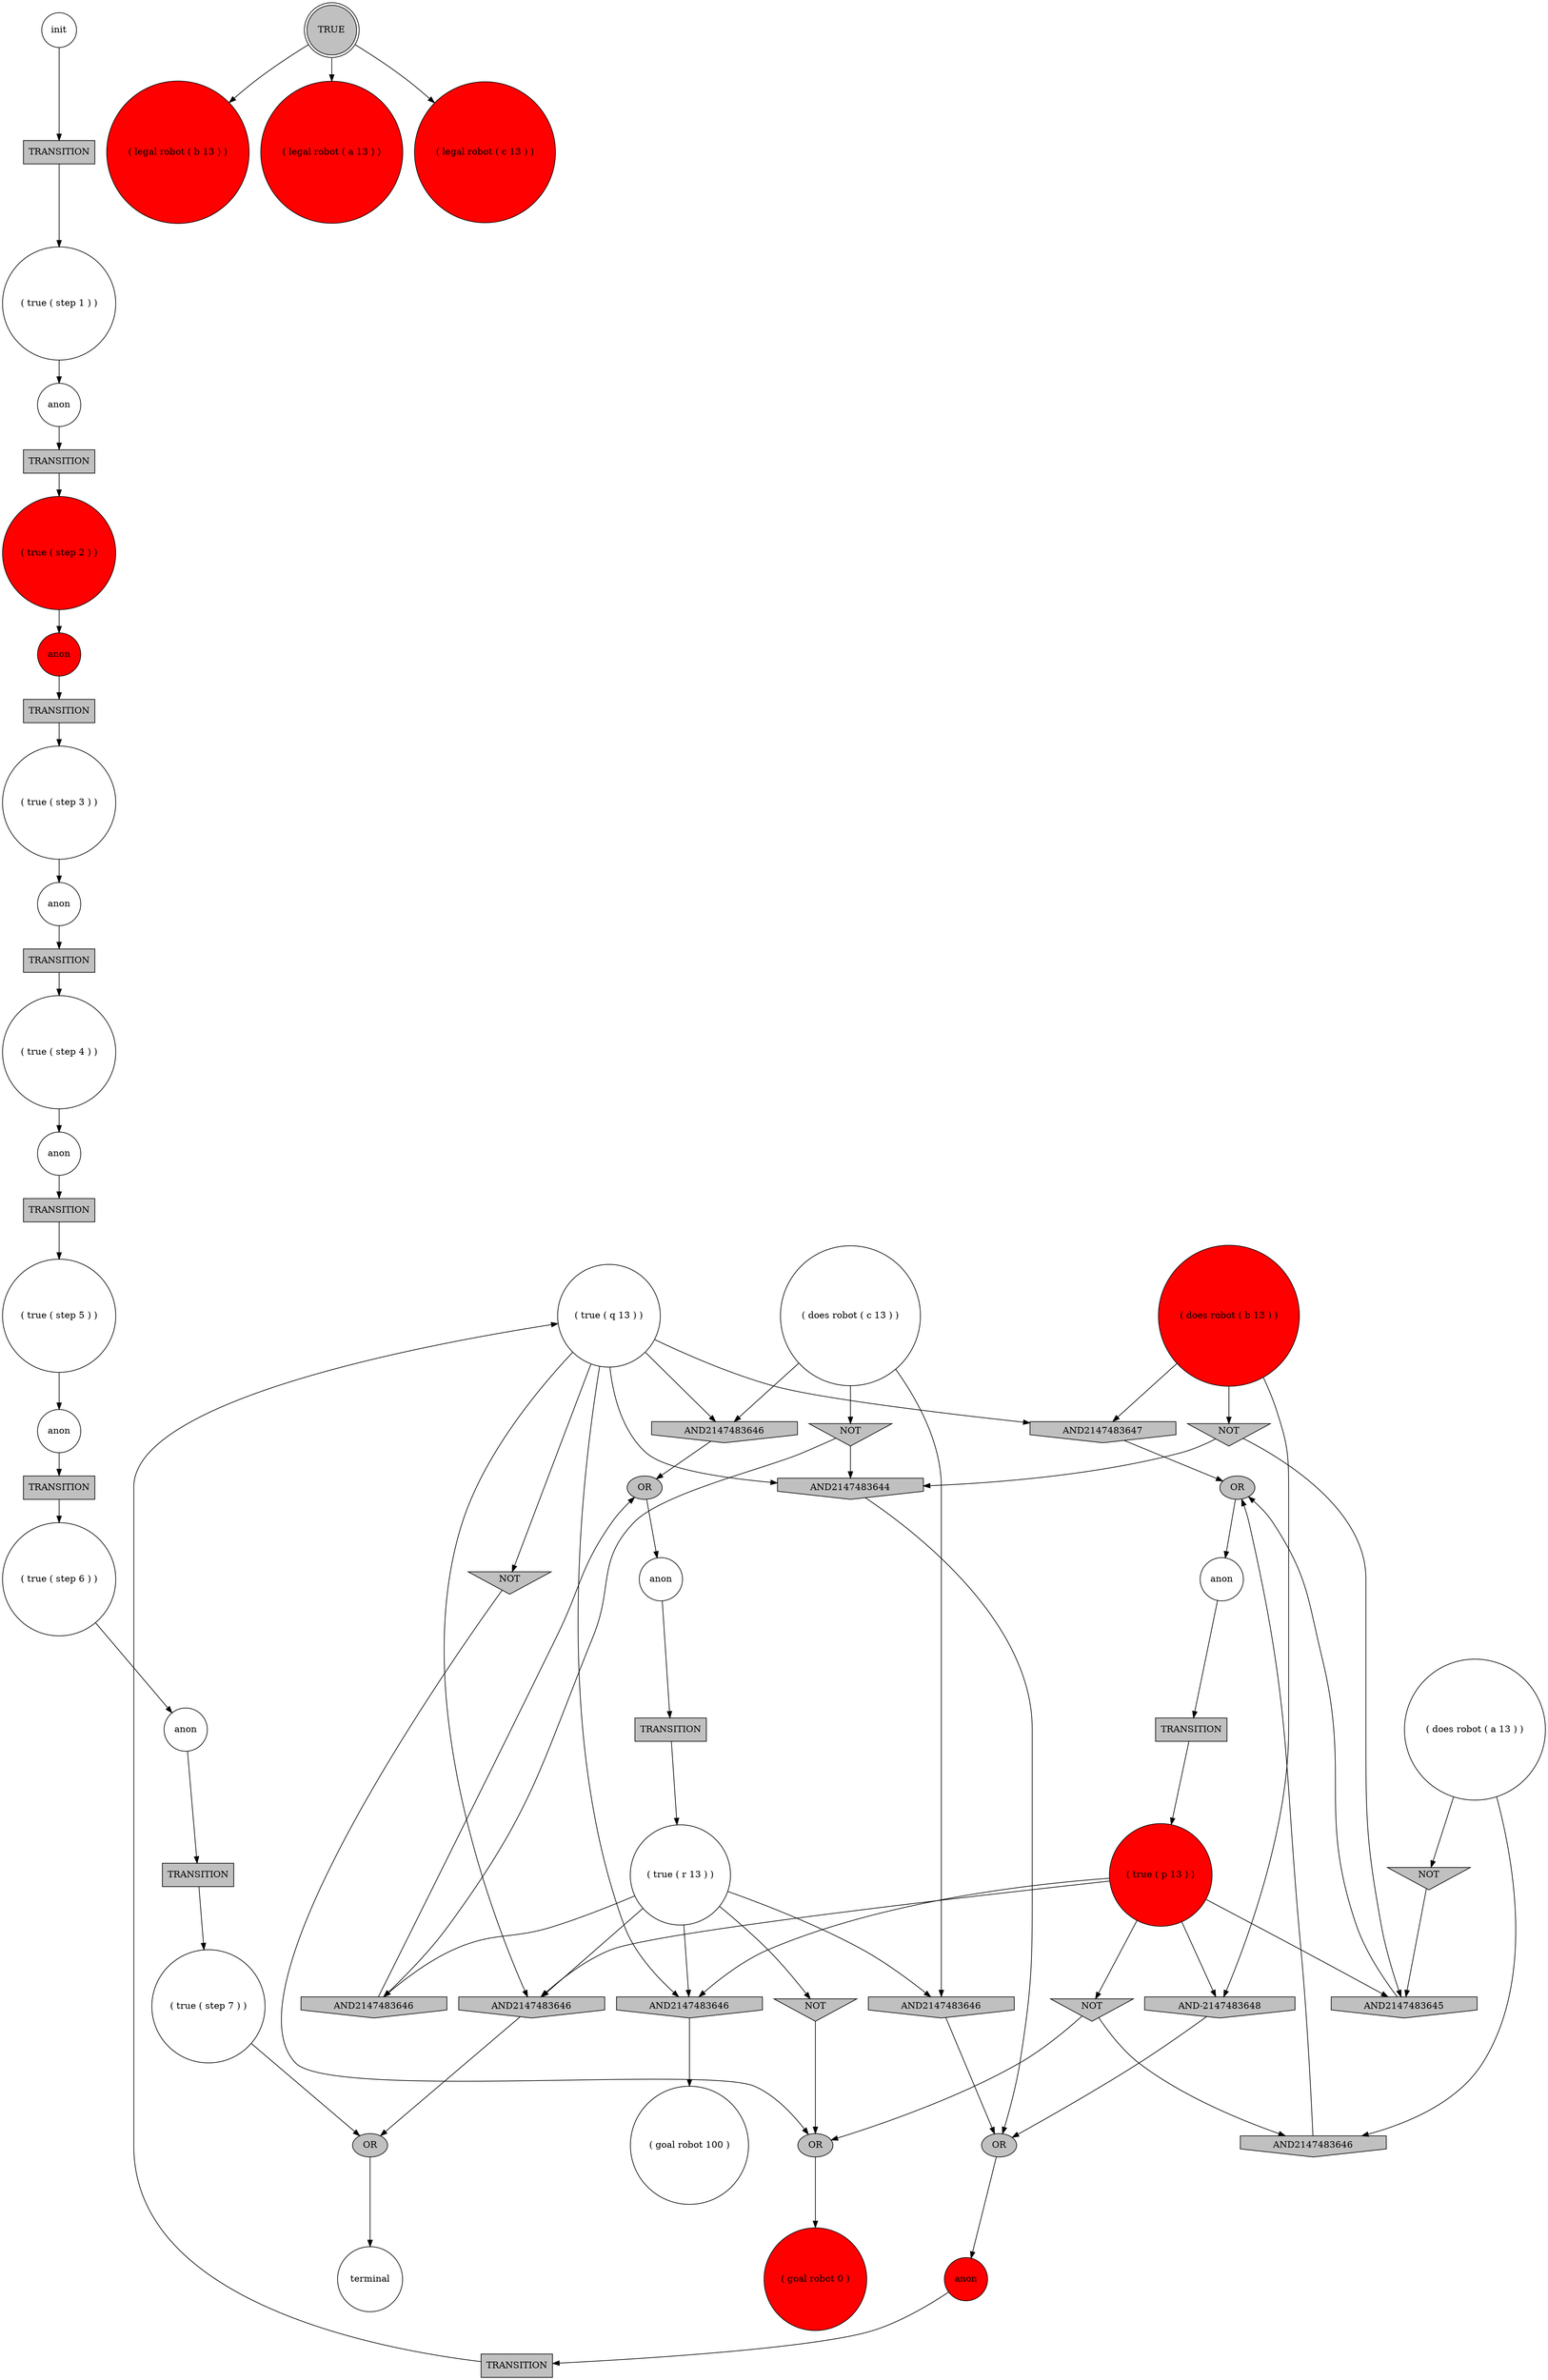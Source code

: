 digraph propNet
{
	"@16816692"[shape=circle, style= filled, fillcolor=white, label="anon"]; "@16816692"->"@44d02a01"; 
	"@79796960"[shape=invtriangle, style= filled, fillcolor=grey, label="NOT"]; "@79796960"->"@77366827"; "@79796960"->"@567aedd3"; 
	"@281bc02f"[shape=circle, style= filled, fillcolor=white, label="( true ( step 5 ) )"]; "@281bc02f"->"@6903a855"; 
	"@2026b861"[shape=circle, style= filled, fillcolor=white, label="terminal"]; 
	"@14fba4ab"[shape=circle, style= filled, fillcolor=white, label="( true ( q 13 ) )"]; "@14fba4ab"->"@1eedff7d"; "@14fba4ab"->"@334ae449"; "@14fba4ab"->"@745917f0"; "@14fba4ab"->"@45a6fcac"; "@14fba4ab"->"@130fad00"; "@14fba4ab"->"@2a687447"; 
	"@5f4e0f29"[shape=box, style= filled, fillcolor=grey, label="TRANSITION"]; "@5f4e0f29"->"@14fba4ab"; 
	"@317e31e1"[shape=circle, style= filled, fillcolor=white, label="( true ( step 6 ) )"]; "@317e31e1"->"@412f9af0"; 
	"@5837908b"[shape=circle, style= filled, fillcolor=white, label="anon"]; "@5837908b"->"@30f57455"; 
	"@24fef42f"[shape=ellipse, style= filled, fillcolor=grey, label="OR"]; "@24fef42f"->"@2026b861"; 
	"@45a6fcac"[shape=invhouse, style= filled, fillcolor=grey, label="AND2147483647"]; "@45a6fcac"->"@34683f5f"; 
	"@4f271610"[shape=circle, style= filled, fillcolor=red, label="anon"]; "@4f271610"->"@87f4aee"; 
	"@6903a855"[shape=circle, style= filled, fillcolor=white, label="anon"]; "@6903a855"->"@42fb9eb6"; 
	"@66ca1793"[shape=circle, style= filled, fillcolor=red, label="( true ( step 2 ) )"]; "@66ca1793"->"@4f271610"; 
	"@31663004"[shape=box, style= filled, fillcolor=grey, label="TRANSITION"]; "@31663004"->"@367ffa40"; 
	"@1eedff7d"[shape=invtriangle, style= filled, fillcolor=grey, label="NOT"]; "@1eedff7d"->"@77366827"; 
	"@58528192"[shape=circle, style= filled, fillcolor=white, label="( goal robot 100 )"]; 
	"@7a7ab38f"[shape=circle, style= filled, fillcolor=white, label="( does robot ( c 13 ) )"]; "@7a7ab38f"->"@61cb9a7b"; "@7a7ab38f"->"@27c9cb73"; "@7a7ab38f"->"@130fad00"; 
	"@5274728"[shape=box, style= filled, fillcolor=grey, label="TRANSITION"]; "@5274728"->"@410aa5ac"; 
	"@60f6bab2"[shape=doublecircle, style= filled, fillcolor=grey, label="TRUE"]; "@60f6bab2"->"@73081e10"; "@60f6bab2"->"@3daaaf05"; "@60f6bab2"->"@4f42197f"; 
	"@2f4d552d"[shape=box, style= filled, fillcolor=grey, label="TRANSITION"]; "@2f4d552d"->"@3a2c60bd"; 
	"@5997d3e0"[shape=invtriangle, style= filled, fillcolor=grey, label="NOT"]; "@5997d3e0"->"@77366827"; 
	"@3a2c60bd"[shape=circle, style= filled, fillcolor=white, label="( true ( step 7 ) )"]; "@3a2c60bd"->"@24fef42f"; 
	"@87f4aee"[shape=box, style= filled, fillcolor=grey, label="TRANSITION"]; "@87f4aee"->"@4de83059"; 
	"@3daaaf05"[shape=circle, style= filled, fillcolor=red, label="( legal robot ( a 13 ) )"]; 
	"@5af5b9f6"[shape=circle, style= filled, fillcolor=red, label="anon"]; "@5af5b9f6"->"@5f4e0f29"; 
	"@1eb79db1"[shape=circle, style= filled, fillcolor=white, label="anon"]; "@1eb79db1"->"@461ec383"; 
	"@34683f5f"[shape=ellipse, style= filled, fillcolor=grey, label="OR"]; "@34683f5f"->"@45d649b3"; 
	"@6f4efc23"[shape=circle, style= filled, fillcolor=white, label="( does robot ( a 13 ) )"]; "@6f4efc23"->"@5bacacda"; "@6f4efc23"->"@567aedd3"; 
	"@34777ff2"[shape=circle, style= filled, fillcolor=white, label="anon"]; "@34777ff2"->"@31663004"; 
	"@745917f0"[shape=invhouse, style= filled, fillcolor=grey, label="AND2147483644"]; "@745917f0"->"@38efc5cf"; 
	"@567aedd3"[shape=invhouse, style= filled, fillcolor=grey, label="AND2147483646"]; "@567aedd3"->"@34683f5f"; 
	"@61cb9a7b"[shape=invtriangle, style= filled, fillcolor=grey, label="NOT"]; "@61cb9a7b"->"@274569f3"; "@61cb9a7b"->"@745917f0"; 
	"@412f9af0"[shape=circle, style= filled, fillcolor=white, label="anon"]; "@412f9af0"->"@2f4d552d"; 
	"@367ffa40"[shape=circle, style= filled, fillcolor=white, label="( true ( r 13 ) )"]; "@367ffa40"->"@334ae449"; "@367ffa40"->"@274569f3"; "@367ffa40"->"@5997d3e0"; "@367ffa40"->"@27c9cb73"; "@367ffa40"->"@2a687447"; 
	"@42fb9eb6"[shape=box, style= filled, fillcolor=grey, label="TRANSITION"]; "@42fb9eb6"->"@317e31e1"; 
	"@45d649b3"[shape=circle, style= filled, fillcolor=white, label="anon"]; "@45d649b3"->"@7c410a6f"; 
	"@30f57455"[shape=box, style= filled, fillcolor=grey, label="TRANSITION"]; "@30f57455"->"@66ca1793"; 
	"@410aa5ac"[shape=circle, style= filled, fillcolor=white, label="( true ( step 1 ) )"]; "@410aa5ac"->"@5837908b"; 
	"@27c9cb73"[shape=invhouse, style= filled, fillcolor=grey, label="AND2147483646"]; "@27c9cb73"->"@38efc5cf"; 
	"@73081e10"[shape=circle, style= filled, fillcolor=red, label="( legal robot ( b 13 ) )"]; 
	"@38efc5cf"[shape=ellipse, style= filled, fillcolor=grey, label="OR"]; "@38efc5cf"->"@5af5b9f6"; 
	"@11b88c8c"[shape=ellipse, style= filled, fillcolor=grey, label="OR"]; "@11b88c8c"->"@34777ff2"; 
	"@32f3c770"[shape=invtriangle, style= filled, fillcolor=grey, label="NOT"]; "@32f3c770"->"@14cd5b49"; "@32f3c770"->"@745917f0"; 
	"@461ec383"[shape=box, style= filled, fillcolor=grey, label="TRANSITION"]; "@461ec383"->"@281bc02f"; 
	"@1059adf2"[shape=circle, style= filled, fillcolor=red, label="( goal robot 0 )"]; 
	"@4de83059"[shape=circle, style= filled, fillcolor=white, label="( true ( step 3 ) )"]; "@4de83059"->"@16816692"; 
	"@58b99567"[shape=circle, style= filled, fillcolor=red, label="( true ( p 13 ) )"]; "@58b99567"->"@334ae449"; "@58b99567"->"@14cd5b49"; "@58b99567"->"@8322655"; "@58b99567"->"@79796960"; "@58b99567"->"@2a687447"; 
	"@130fad00"[shape=invhouse, style= filled, fillcolor=grey, label="AND2147483646"]; "@130fad00"->"@11b88c8c"; 
	"@5717690a"[shape=circle, style= filled, fillcolor=white, label="init"]; "@5717690a"->"@5274728"; 
	"@7c410a6f"[shape=box, style= filled, fillcolor=grey, label="TRANSITION"]; "@7c410a6f"->"@58b99567"; 
	"@2a687447"[shape=invhouse, style= filled, fillcolor=grey, label="AND2147483646"]; "@2a687447"->"@58528192"; 
	"@4f42197f"[shape=circle, style= filled, fillcolor=red, label="( legal robot ( c 13 ) )"]; 
	"@8322655"[shape=invhouse, style= filled, fillcolor=grey, label="AND-2147483648"]; "@8322655"->"@38efc5cf"; 
	"@274569f3"[shape=invhouse, style= filled, fillcolor=grey, label="AND2147483646"]; "@274569f3"->"@11b88c8c"; 
	"@44d02a01"[shape=box, style= filled, fillcolor=grey, label="TRANSITION"]; "@44d02a01"->"@330c7c8c"; 
	"@7dcffb18"[shape=circle, style= filled, fillcolor=red, label="( does robot ( b 13 ) )"]; "@7dcffb18"->"@32f3c770"; "@7dcffb18"->"@8322655"; "@7dcffb18"->"@45a6fcac"; 
	"@334ae449"[shape=invhouse, style= filled, fillcolor=grey, label="AND2147483646"]; "@334ae449"->"@24fef42f"; 
	"@77366827"[shape=ellipse, style= filled, fillcolor=grey, label="OR"]; "@77366827"->"@1059adf2"; 
	"@5bacacda"[shape=invtriangle, style= filled, fillcolor=grey, label="NOT"]; "@5bacacda"->"@14cd5b49"; 
	"@330c7c8c"[shape=circle, style= filled, fillcolor=white, label="( true ( step 4 ) )"]; "@330c7c8c"->"@1eb79db1"; 
	"@14cd5b49"[shape=invhouse, style= filled, fillcolor=grey, label="AND2147483645"]; "@14cd5b49"->"@34683f5f"; 
}